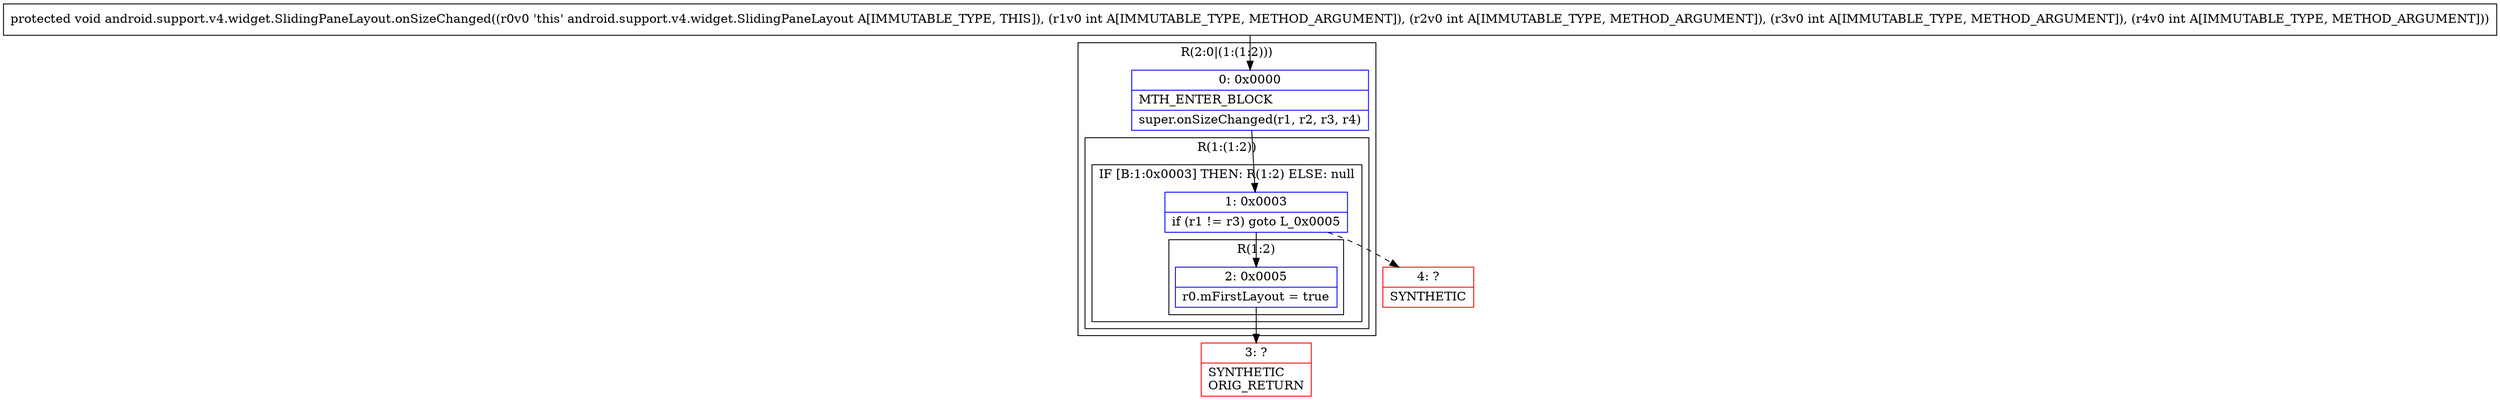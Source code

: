 digraph "CFG forandroid.support.v4.widget.SlidingPaneLayout.onSizeChanged(IIII)V" {
subgraph cluster_Region_1773963193 {
label = "R(2:0|(1:(1:2)))";
node [shape=record,color=blue];
Node_0 [shape=record,label="{0\:\ 0x0000|MTH_ENTER_BLOCK\l|super.onSizeChanged(r1, r2, r3, r4)\l}"];
subgraph cluster_Region_1486517200 {
label = "R(1:(1:2))";
node [shape=record,color=blue];
subgraph cluster_IfRegion_1093224192 {
label = "IF [B:1:0x0003] THEN: R(1:2) ELSE: null";
node [shape=record,color=blue];
Node_1 [shape=record,label="{1\:\ 0x0003|if (r1 != r3) goto L_0x0005\l}"];
subgraph cluster_Region_1673119566 {
label = "R(1:2)";
node [shape=record,color=blue];
Node_2 [shape=record,label="{2\:\ 0x0005|r0.mFirstLayout = true\l}"];
}
}
}
}
Node_3 [shape=record,color=red,label="{3\:\ ?|SYNTHETIC\lORIG_RETURN\l}"];
Node_4 [shape=record,color=red,label="{4\:\ ?|SYNTHETIC\l}"];
MethodNode[shape=record,label="{protected void android.support.v4.widget.SlidingPaneLayout.onSizeChanged((r0v0 'this' android.support.v4.widget.SlidingPaneLayout A[IMMUTABLE_TYPE, THIS]), (r1v0 int A[IMMUTABLE_TYPE, METHOD_ARGUMENT]), (r2v0 int A[IMMUTABLE_TYPE, METHOD_ARGUMENT]), (r3v0 int A[IMMUTABLE_TYPE, METHOD_ARGUMENT]), (r4v0 int A[IMMUTABLE_TYPE, METHOD_ARGUMENT])) }"];
MethodNode -> Node_0;
Node_0 -> Node_1;
Node_1 -> Node_2;
Node_1 -> Node_4[style=dashed];
Node_2 -> Node_3;
}

